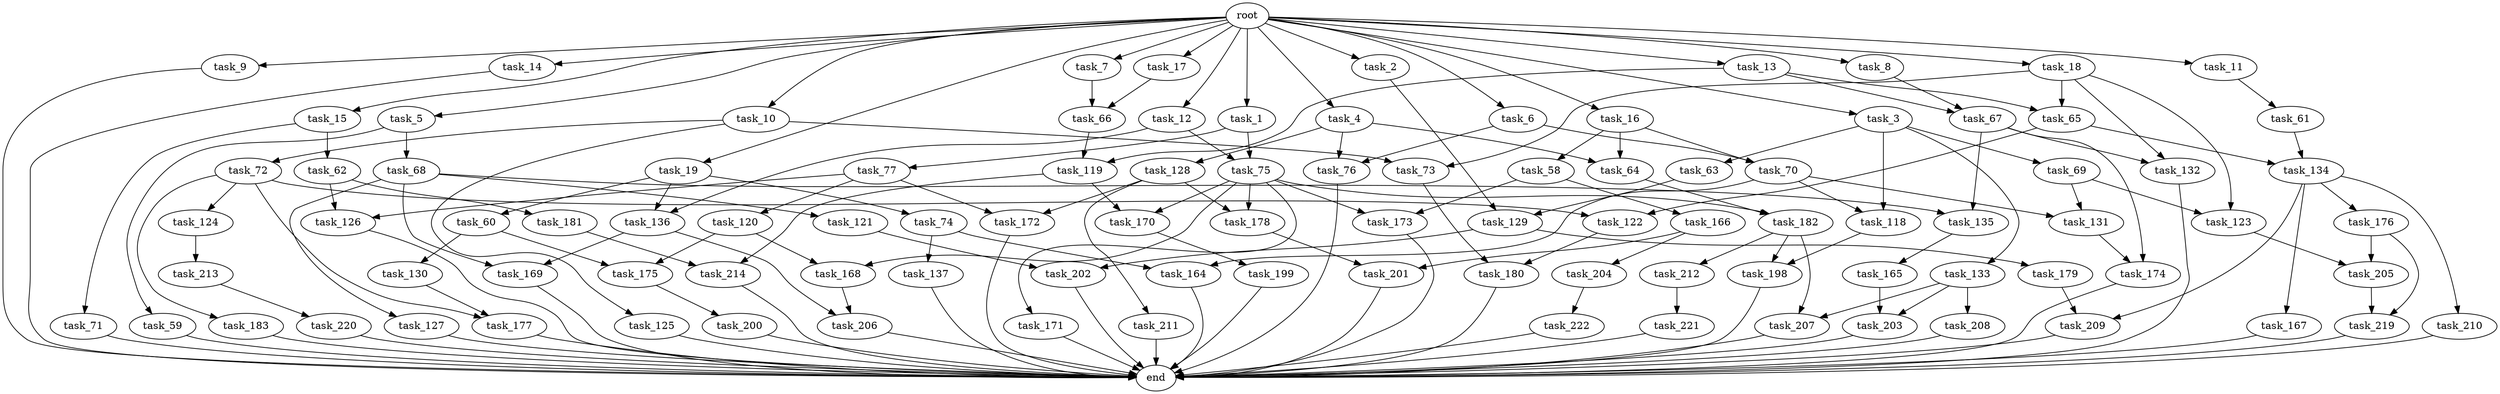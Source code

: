 digraph G {
  root [size="0.000000"];
  task_1 [size="1024.000000"];
  task_2 [size="1024.000000"];
  task_3 [size="1024.000000"];
  task_4 [size="1024.000000"];
  task_5 [size="1024.000000"];
  task_6 [size="1024.000000"];
  task_7 [size="1024.000000"];
  task_8 [size="1024.000000"];
  task_9 [size="1024.000000"];
  task_10 [size="1024.000000"];
  task_11 [size="1024.000000"];
  task_12 [size="1024.000000"];
  task_13 [size="1024.000000"];
  task_14 [size="1024.000000"];
  task_15 [size="1024.000000"];
  task_16 [size="1024.000000"];
  task_17 [size="1024.000000"];
  task_18 [size="1024.000000"];
  task_19 [size="1024.000000"];
  task_58 [size="858993459200.000000"];
  task_59 [size="549755813888.000000"];
  task_60 [size="858993459200.000000"];
  task_61 [size="214748364800.000000"];
  task_62 [size="309237645312.000000"];
  task_63 [size="309237645312.000000"];
  task_64 [size="996432412672.000000"];
  task_65 [size="910533066752.000000"];
  task_66 [size="1245540515840.000000"];
  task_67 [size="1116691496960.000000"];
  task_68 [size="549755813888.000000"];
  task_69 [size="309237645312.000000"];
  task_70 [size="1717986918400.000000"];
  task_71 [size="309237645312.000000"];
  task_72 [size="309237645312.000000"];
  task_73 [size="523986010112.000000"];
  task_74 [size="858993459200.000000"];
  task_75 [size="936302870528.000000"];
  task_76 [size="996432412672.000000"];
  task_77 [size="77309411328.000000"];
  task_118 [size="1168231104512.000000"];
  task_119 [size="1245540515840.000000"];
  task_120 [size="309237645312.000000"];
  task_121 [size="309237645312.000000"];
  task_122 [size="455266533376.000000"];
  task_123 [size="910533066752.000000"];
  task_124 [size="420906795008.000000"];
  task_125 [size="309237645312.000000"];
  task_126 [size="1005022347264.000000"];
  task_127 [size="309237645312.000000"];
  task_128 [size="137438953472.000000"];
  task_129 [size="154618822656.000000"];
  task_130 [size="858993459200.000000"];
  task_131 [size="1554778161152.000000"];
  task_132 [size="910533066752.000000"];
  task_133 [size="309237645312.000000"];
  task_134 [size="893353197568.000000"];
  task_135 [size="1005022347264.000000"];
  task_136 [size="1717986918400.000000"];
  task_137 [size="309237645312.000000"];
  task_164 [size="1168231104512.000000"];
  task_165 [size="549755813888.000000"];
  task_166 [size="695784701952.000000"];
  task_167 [size="214748364800.000000"];
  task_168 [size="292057776128.000000"];
  task_169 [size="730144440320.000000"];
  task_170 [size="249108103168.000000"];
  task_171 [size="214748364800.000000"];
  task_172 [size="343597383680.000000"];
  task_173 [size="910533066752.000000"];
  task_174 [size="1245540515840.000000"];
  task_175 [size="936302870528.000000"];
  task_176 [size="214748364800.000000"];
  task_177 [size="558345748480.000000"];
  task_178 [size="249108103168.000000"];
  task_179 [size="34359738368.000000"];
  task_180 [size="68719476736.000000"];
  task_181 [size="695784701952.000000"];
  task_182 [size="352187318272.000000"];
  task_183 [size="420906795008.000000"];
  task_198 [size="1408749273088.000000"];
  task_199 [size="420906795008.000000"];
  task_200 [size="34359738368.000000"];
  task_201 [size="292057776128.000000"];
  task_202 [size="584115552256.000000"];
  task_203 [size="249108103168.000000"];
  task_204 [size="214748364800.000000"];
  task_205 [size="523986010112.000000"];
  task_206 [size="455266533376.000000"];
  task_207 [size="893353197568.000000"];
  task_208 [size="34359738368.000000"];
  task_209 [size="249108103168.000000"];
  task_210 [size="214748364800.000000"];
  task_211 [size="34359738368.000000"];
  task_212 [size="858993459200.000000"];
  task_213 [size="214748364800.000000"];
  task_214 [size="730144440320.000000"];
  task_219 [size="429496729600.000000"];
  task_220 [size="137438953472.000000"];
  task_221 [size="858993459200.000000"];
  task_222 [size="137438953472.000000"];
  end [size="0.000000"];

  root -> task_1 [size="1.000000"];
  root -> task_2 [size="1.000000"];
  root -> task_3 [size="1.000000"];
  root -> task_4 [size="1.000000"];
  root -> task_5 [size="1.000000"];
  root -> task_6 [size="1.000000"];
  root -> task_7 [size="1.000000"];
  root -> task_8 [size="1.000000"];
  root -> task_9 [size="1.000000"];
  root -> task_10 [size="1.000000"];
  root -> task_11 [size="1.000000"];
  root -> task_12 [size="1.000000"];
  root -> task_13 [size="1.000000"];
  root -> task_14 [size="1.000000"];
  root -> task_15 [size="1.000000"];
  root -> task_16 [size="1.000000"];
  root -> task_17 [size="1.000000"];
  root -> task_18 [size="1.000000"];
  root -> task_19 [size="1.000000"];
  task_1 -> task_75 [size="75497472.000000"];
  task_1 -> task_77 [size="75497472.000000"];
  task_2 -> task_129 [size="75497472.000000"];
  task_3 -> task_63 [size="301989888.000000"];
  task_3 -> task_69 [size="301989888.000000"];
  task_3 -> task_118 [size="301989888.000000"];
  task_3 -> task_133 [size="301989888.000000"];
  task_4 -> task_64 [size="134217728.000000"];
  task_4 -> task_76 [size="134217728.000000"];
  task_4 -> task_128 [size="134217728.000000"];
  task_5 -> task_59 [size="536870912.000000"];
  task_5 -> task_68 [size="536870912.000000"];
  task_6 -> task_70 [size="838860800.000000"];
  task_6 -> task_76 [size="838860800.000000"];
  task_7 -> task_66 [size="679477248.000000"];
  task_8 -> task_67 [size="411041792.000000"];
  task_9 -> end [size="1.000000"];
  task_10 -> task_72 [size="301989888.000000"];
  task_10 -> task_73 [size="301989888.000000"];
  task_10 -> task_125 [size="301989888.000000"];
  task_11 -> task_61 [size="209715200.000000"];
  task_12 -> task_75 [size="838860800.000000"];
  task_12 -> task_136 [size="838860800.000000"];
  task_13 -> task_65 [size="679477248.000000"];
  task_13 -> task_67 [size="679477248.000000"];
  task_13 -> task_119 [size="679477248.000000"];
  task_14 -> end [size="1.000000"];
  task_15 -> task_62 [size="301989888.000000"];
  task_15 -> task_71 [size="301989888.000000"];
  task_16 -> task_58 [size="838860800.000000"];
  task_16 -> task_64 [size="838860800.000000"];
  task_16 -> task_70 [size="838860800.000000"];
  task_17 -> task_66 [size="536870912.000000"];
  task_18 -> task_65 [size="209715200.000000"];
  task_18 -> task_73 [size="209715200.000000"];
  task_18 -> task_123 [size="209715200.000000"];
  task_18 -> task_132 [size="209715200.000000"];
  task_19 -> task_60 [size="838860800.000000"];
  task_19 -> task_74 [size="838860800.000000"];
  task_19 -> task_136 [size="838860800.000000"];
  task_58 -> task_166 [size="679477248.000000"];
  task_58 -> task_173 [size="679477248.000000"];
  task_59 -> end [size="1.000000"];
  task_60 -> task_130 [size="838860800.000000"];
  task_60 -> task_175 [size="838860800.000000"];
  task_61 -> task_134 [size="838860800.000000"];
  task_62 -> task_126 [size="679477248.000000"];
  task_62 -> task_181 [size="679477248.000000"];
  task_63 -> task_129 [size="75497472.000000"];
  task_64 -> task_182 [size="134217728.000000"];
  task_65 -> task_122 [size="33554432.000000"];
  task_65 -> task_134 [size="33554432.000000"];
  task_66 -> task_119 [size="536870912.000000"];
  task_67 -> task_132 [size="679477248.000000"];
  task_67 -> task_135 [size="679477248.000000"];
  task_67 -> task_174 [size="679477248.000000"];
  task_68 -> task_121 [size="301989888.000000"];
  task_68 -> task_127 [size="301989888.000000"];
  task_68 -> task_135 [size="301989888.000000"];
  task_68 -> task_169 [size="301989888.000000"];
  task_69 -> task_123 [size="679477248.000000"];
  task_69 -> task_131 [size="679477248.000000"];
  task_70 -> task_118 [size="838860800.000000"];
  task_70 -> task_131 [size="838860800.000000"];
  task_70 -> task_164 [size="838860800.000000"];
  task_71 -> end [size="1.000000"];
  task_72 -> task_122 [size="411041792.000000"];
  task_72 -> task_124 [size="411041792.000000"];
  task_72 -> task_177 [size="411041792.000000"];
  task_72 -> task_183 [size="411041792.000000"];
  task_73 -> task_180 [size="33554432.000000"];
  task_74 -> task_137 [size="301989888.000000"];
  task_74 -> task_164 [size="301989888.000000"];
  task_75 -> task_168 [size="209715200.000000"];
  task_75 -> task_170 [size="209715200.000000"];
  task_75 -> task_171 [size="209715200.000000"];
  task_75 -> task_173 [size="209715200.000000"];
  task_75 -> task_178 [size="209715200.000000"];
  task_75 -> task_182 [size="209715200.000000"];
  task_76 -> end [size="1.000000"];
  task_77 -> task_120 [size="301989888.000000"];
  task_77 -> task_126 [size="301989888.000000"];
  task_77 -> task_172 [size="301989888.000000"];
  task_118 -> task_198 [size="536870912.000000"];
  task_119 -> task_170 [size="33554432.000000"];
  task_119 -> task_214 [size="33554432.000000"];
  task_120 -> task_168 [size="75497472.000000"];
  task_120 -> task_175 [size="75497472.000000"];
  task_121 -> task_202 [size="536870912.000000"];
  task_122 -> task_180 [size="33554432.000000"];
  task_123 -> task_205 [size="301989888.000000"];
  task_124 -> task_213 [size="209715200.000000"];
  task_125 -> end [size="1.000000"];
  task_126 -> end [size="1.000000"];
  task_127 -> end [size="1.000000"];
  task_128 -> task_172 [size="33554432.000000"];
  task_128 -> task_178 [size="33554432.000000"];
  task_128 -> task_211 [size="33554432.000000"];
  task_129 -> task_179 [size="33554432.000000"];
  task_129 -> task_202 [size="33554432.000000"];
  task_130 -> task_177 [size="134217728.000000"];
  task_131 -> task_174 [size="536870912.000000"];
  task_132 -> end [size="1.000000"];
  task_133 -> task_203 [size="33554432.000000"];
  task_133 -> task_207 [size="33554432.000000"];
  task_133 -> task_208 [size="33554432.000000"];
  task_134 -> task_167 [size="209715200.000000"];
  task_134 -> task_176 [size="209715200.000000"];
  task_134 -> task_209 [size="209715200.000000"];
  task_134 -> task_210 [size="209715200.000000"];
  task_135 -> task_165 [size="536870912.000000"];
  task_136 -> task_169 [size="411041792.000000"];
  task_136 -> task_206 [size="411041792.000000"];
  task_137 -> end [size="1.000000"];
  task_164 -> end [size="1.000000"];
  task_165 -> task_203 [size="209715200.000000"];
  task_166 -> task_201 [size="209715200.000000"];
  task_166 -> task_204 [size="209715200.000000"];
  task_167 -> end [size="1.000000"];
  task_168 -> task_206 [size="33554432.000000"];
  task_169 -> end [size="1.000000"];
  task_170 -> task_199 [size="411041792.000000"];
  task_171 -> end [size="1.000000"];
  task_172 -> end [size="1.000000"];
  task_173 -> end [size="1.000000"];
  task_174 -> end [size="1.000000"];
  task_175 -> task_200 [size="33554432.000000"];
  task_176 -> task_205 [size="209715200.000000"];
  task_176 -> task_219 [size="209715200.000000"];
  task_177 -> end [size="1.000000"];
  task_178 -> task_201 [size="75497472.000000"];
  task_179 -> task_209 [size="33554432.000000"];
  task_180 -> end [size="1.000000"];
  task_181 -> task_214 [size="679477248.000000"];
  task_182 -> task_198 [size="838860800.000000"];
  task_182 -> task_207 [size="838860800.000000"];
  task_182 -> task_212 [size="838860800.000000"];
  task_183 -> end [size="1.000000"];
  task_198 -> end [size="1.000000"];
  task_199 -> end [size="1.000000"];
  task_200 -> end [size="1.000000"];
  task_201 -> end [size="1.000000"];
  task_202 -> end [size="1.000000"];
  task_203 -> end [size="1.000000"];
  task_204 -> task_222 [size="134217728.000000"];
  task_205 -> task_219 [size="209715200.000000"];
  task_206 -> end [size="1.000000"];
  task_207 -> end [size="1.000000"];
  task_208 -> end [size="1.000000"];
  task_209 -> end [size="1.000000"];
  task_210 -> end [size="1.000000"];
  task_211 -> end [size="1.000000"];
  task_212 -> task_221 [size="838860800.000000"];
  task_213 -> task_220 [size="134217728.000000"];
  task_214 -> end [size="1.000000"];
  task_219 -> end [size="1.000000"];
  task_220 -> end [size="1.000000"];
  task_221 -> end [size="1.000000"];
  task_222 -> end [size="1.000000"];
}
